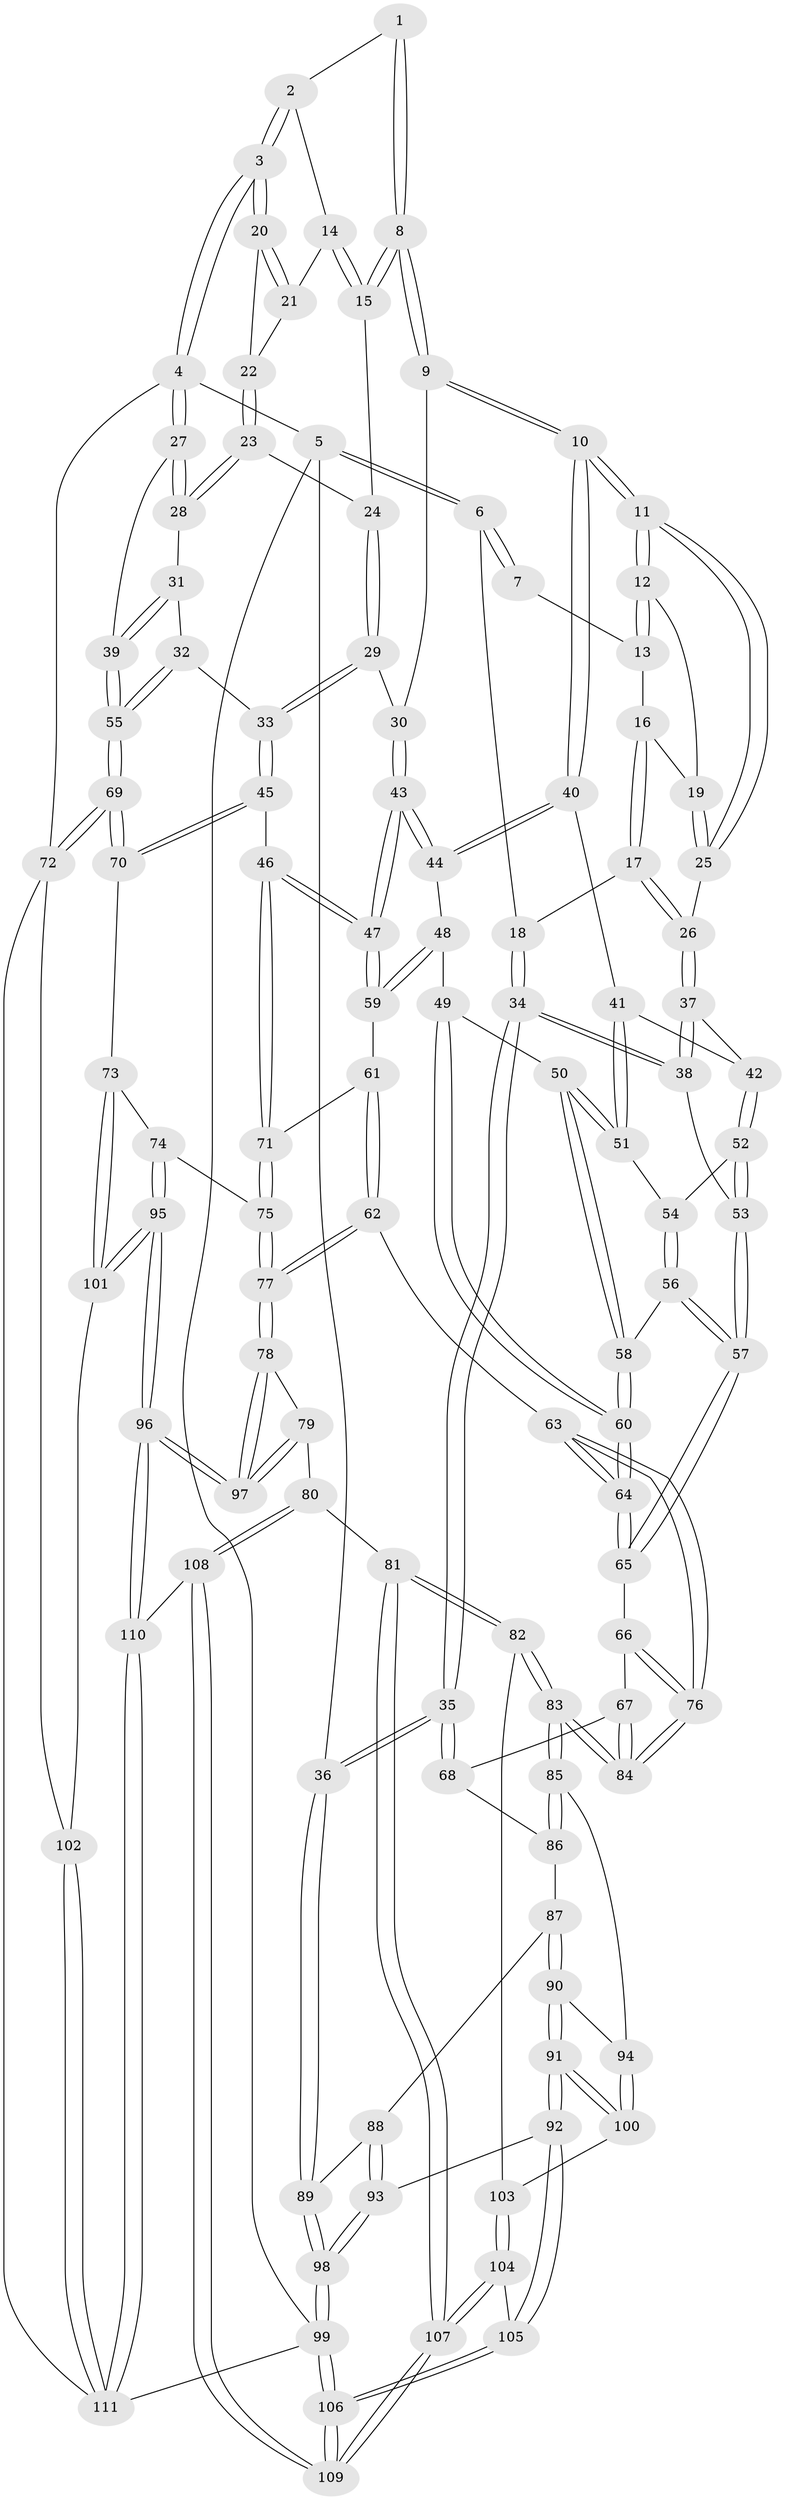 // coarse degree distribution, {4: 0.6, 2: 0.044444444444444446, 3: 0.28888888888888886, 5: 0.06666666666666667}
// Generated by graph-tools (version 1.1) at 2025/38/03/04/25 23:38:21]
// undirected, 111 vertices, 274 edges
graph export_dot {
  node [color=gray90,style=filled];
  1 [pos="+0.5767919389371999+0"];
  2 [pos="+0.8347003642912042+0"];
  3 [pos="+1+0"];
  4 [pos="+1+0"];
  5 [pos="+0+0"];
  6 [pos="+0+0"];
  7 [pos="+0.3490228862536501+0"];
  8 [pos="+0.6163812207376619+0.060931862216603655"];
  9 [pos="+0.6094456374236094+0.08476134913208504"];
  10 [pos="+0.46057114879655786+0.16232857181659785"];
  11 [pos="+0.4455053844600581+0.15499806148286438"];
  12 [pos="+0.39250092876999365+0.004430997323561527"];
  13 [pos="+0.3585875677752073+0"];
  14 [pos="+0.8050448065014996+0.04755704330508181"];
  15 [pos="+0.7722943569902936+0.06829172616395116"];
  16 [pos="+0.33311460879698307+0.009004541147198264"];
  17 [pos="+0.2624887922943691+0.14374393669507335"];
  18 [pos="+0.15054228660357477+0.07664979072749964"];
  19 [pos="+0.3436930150338748+0.11631071991663976"];
  20 [pos="+1+0"];
  21 [pos="+0.8377303996002358+0.05376713892096402"];
  22 [pos="+0.8845796978094698+0.11019353013489858"];
  23 [pos="+0.8838029574426988+0.13243731060884803"];
  24 [pos="+0.8090530915882327+0.14224678149504083"];
  25 [pos="+0.3429226562173293+0.1513708963988376"];
  26 [pos="+0.2872653360681165+0.16641071029506782"];
  27 [pos="+1+0.05656789071771255"];
  28 [pos="+0.8928067531315221+0.14446266959171478"];
  29 [pos="+0.7897194725102776+0.17581292157558917"];
  30 [pos="+0.6409514218398227+0.14883857519752733"];
  31 [pos="+0.8985334448374364+0.1912539491476127"];
  32 [pos="+0.8740228441483436+0.25927068379008067"];
  33 [pos="+0.8301784372023059+0.30669165090291794"];
  34 [pos="+0.07882008067304175+0.32307216844324615"];
  35 [pos="+0+0.4416783518939623"];
  36 [pos="+0+0.44594401580131826"];
  37 [pos="+0.27956620066805754+0.22237464861512077"];
  38 [pos="+0.19586070092613458+0.30970906378064"];
  39 [pos="+1+0.1914611877852829"];
  40 [pos="+0.45919779832967644+0.21729346683631745"];
  41 [pos="+0.44454691164780147+0.22659479114966832"];
  42 [pos="+0.33997214225106015+0.2761235492702854"];
  43 [pos="+0.6652358214045263+0.3099392652540792"];
  44 [pos="+0.49760269100771015+0.30776635816013737"];
  45 [pos="+0.8099782191257354+0.3590408231222593"];
  46 [pos="+0.7231876738803016+0.3635798952067932"];
  47 [pos="+0.6851810191048907+0.33232393919230063"];
  48 [pos="+0.4846577388325424+0.33056758695791105"];
  49 [pos="+0.4706548063803908+0.34252518021362033"];
  50 [pos="+0.4004715644098508+0.34333968298727735"];
  51 [pos="+0.3713580239485493+0.33047407777572085"];
  52 [pos="+0.34915473885000814+0.3241631716212705"];
  53 [pos="+0.2628113711591299+0.3597459917936048"];
  54 [pos="+0.35251591316451825+0.32659694447666326"];
  55 [pos="+1+0.22876877176789273"];
  56 [pos="+0.3467628434597486+0.40257266367942157"];
  57 [pos="+0.2894220435504407+0.4424977292311929"];
  58 [pos="+0.3826289077066983+0.405928656763192"];
  59 [pos="+0.5391615914438296+0.41387700653167814"];
  60 [pos="+0.4402060138128955+0.46064915719953414"];
  61 [pos="+0.5384285664359204+0.42179287526781334"];
  62 [pos="+0.46559926038689553+0.5172462865655654"];
  63 [pos="+0.45730821766381047+0.5149254984486964"];
  64 [pos="+0.44409598140364764+0.4899602212003982"];
  65 [pos="+0.2892056306957004+0.44389637151701694"];
  66 [pos="+0.2647647811363098+0.47935188010929275"];
  67 [pos="+0.17193308600086193+0.518684712496598"];
  68 [pos="+0.11323684034065332+0.5188602488247263"];
  69 [pos="+1+0.5349313443548132"];
  70 [pos="+1+0.5352818407510405"];
  71 [pos="+0.659928749273115+0.4874974449082635"];
  72 [pos="+1+0.8800062002573424"];
  73 [pos="+0.8682823190804196+0.6466995800243845"];
  74 [pos="+0.6417465690582856+0.6045758294220199"];
  75 [pos="+0.6257782365531422+0.5978774059660105"];
  76 [pos="+0.36940019551519643+0.5810307512096404"];
  77 [pos="+0.6038280976261357+0.6059212145178444"];
  78 [pos="+0.5987865494092102+0.6146819268867931"];
  79 [pos="+0.4856299309663084+0.7463929065866831"];
  80 [pos="+0.3844675300365459+0.7768146245840589"];
  81 [pos="+0.3722668192001976+0.7735356428602567"];
  82 [pos="+0.3638974919278697+0.7653906287288081"];
  83 [pos="+0.33319213924294283+0.7135930807027734"];
  84 [pos="+0.33279857656241985+0.670731747858988"];
  85 [pos="+0.3168859267763372+0.7116077361137799"];
  86 [pos="+0.16760692025787322+0.6475276063838522"];
  87 [pos="+0.15631823830486422+0.677987387079736"];
  88 [pos="+0.11845228051105514+0.6903614389378988"];
  89 [pos="+0+0.4713675678126208"];
  90 [pos="+0.1594788129591395+0.7057388679079514"];
  91 [pos="+0.10454156193917948+0.8044827739101893"];
  92 [pos="+0.08666109783249525+0.8100445416958482"];
  93 [pos="+0.057427919683780373+0.8037214376443419"];
  94 [pos="+0.21704172815269793+0.7303098542619909"];
  95 [pos="+0.7618232354516269+0.9084182851561521"];
  96 [pos="+0.7147565245093923+0.9700087758158149"];
  97 [pos="+0.6841353382902118+0.9305224250784876"];
  98 [pos="+0+0.7780715871824065"];
  99 [pos="+0+1"];
  100 [pos="+0.11806933467230184+0.8040797330260607"];
  101 [pos="+0.8200226668060845+0.8551817286047955"];
  102 [pos="+1+0.8869315915703423"];
  103 [pos="+0.18342727232430056+0.8188829749880044"];
  104 [pos="+0.2367926137303403+0.9309389821222702"];
  105 [pos="+0.11058027501510083+0.8572987081994844"];
  106 [pos="+0.17309859852699142+1"];
  107 [pos="+0.2554815783343237+0.9523339719048665"];
  108 [pos="+0.5487922838589022+1"];
  109 [pos="+0.21761782306644273+1"];
  110 [pos="+0.6729348073065832+1"];
  111 [pos="+0.6978019720505331+1"];
  1 -- 2;
  1 -- 8;
  1 -- 8;
  2 -- 3;
  2 -- 3;
  2 -- 14;
  3 -- 4;
  3 -- 4;
  3 -- 20;
  3 -- 20;
  4 -- 5;
  4 -- 27;
  4 -- 27;
  4 -- 72;
  5 -- 6;
  5 -- 6;
  5 -- 36;
  5 -- 99;
  6 -- 7;
  6 -- 7;
  6 -- 18;
  7 -- 13;
  8 -- 9;
  8 -- 9;
  8 -- 15;
  8 -- 15;
  9 -- 10;
  9 -- 10;
  9 -- 30;
  10 -- 11;
  10 -- 11;
  10 -- 40;
  10 -- 40;
  11 -- 12;
  11 -- 12;
  11 -- 25;
  11 -- 25;
  12 -- 13;
  12 -- 13;
  12 -- 19;
  13 -- 16;
  14 -- 15;
  14 -- 15;
  14 -- 21;
  15 -- 24;
  16 -- 17;
  16 -- 17;
  16 -- 19;
  17 -- 18;
  17 -- 26;
  17 -- 26;
  18 -- 34;
  18 -- 34;
  19 -- 25;
  19 -- 25;
  20 -- 21;
  20 -- 21;
  20 -- 22;
  21 -- 22;
  22 -- 23;
  22 -- 23;
  23 -- 24;
  23 -- 28;
  23 -- 28;
  24 -- 29;
  24 -- 29;
  25 -- 26;
  26 -- 37;
  26 -- 37;
  27 -- 28;
  27 -- 28;
  27 -- 39;
  28 -- 31;
  29 -- 30;
  29 -- 33;
  29 -- 33;
  30 -- 43;
  30 -- 43;
  31 -- 32;
  31 -- 39;
  31 -- 39;
  32 -- 33;
  32 -- 55;
  32 -- 55;
  33 -- 45;
  33 -- 45;
  34 -- 35;
  34 -- 35;
  34 -- 38;
  34 -- 38;
  35 -- 36;
  35 -- 36;
  35 -- 68;
  35 -- 68;
  36 -- 89;
  36 -- 89;
  37 -- 38;
  37 -- 38;
  37 -- 42;
  38 -- 53;
  39 -- 55;
  39 -- 55;
  40 -- 41;
  40 -- 44;
  40 -- 44;
  41 -- 42;
  41 -- 51;
  41 -- 51;
  42 -- 52;
  42 -- 52;
  43 -- 44;
  43 -- 44;
  43 -- 47;
  43 -- 47;
  44 -- 48;
  45 -- 46;
  45 -- 70;
  45 -- 70;
  46 -- 47;
  46 -- 47;
  46 -- 71;
  46 -- 71;
  47 -- 59;
  47 -- 59;
  48 -- 49;
  48 -- 59;
  48 -- 59;
  49 -- 50;
  49 -- 60;
  49 -- 60;
  50 -- 51;
  50 -- 51;
  50 -- 58;
  50 -- 58;
  51 -- 54;
  52 -- 53;
  52 -- 53;
  52 -- 54;
  53 -- 57;
  53 -- 57;
  54 -- 56;
  54 -- 56;
  55 -- 69;
  55 -- 69;
  56 -- 57;
  56 -- 57;
  56 -- 58;
  57 -- 65;
  57 -- 65;
  58 -- 60;
  58 -- 60;
  59 -- 61;
  60 -- 64;
  60 -- 64;
  61 -- 62;
  61 -- 62;
  61 -- 71;
  62 -- 63;
  62 -- 77;
  62 -- 77;
  63 -- 64;
  63 -- 64;
  63 -- 76;
  63 -- 76;
  64 -- 65;
  64 -- 65;
  65 -- 66;
  66 -- 67;
  66 -- 76;
  66 -- 76;
  67 -- 68;
  67 -- 84;
  67 -- 84;
  68 -- 86;
  69 -- 70;
  69 -- 70;
  69 -- 72;
  69 -- 72;
  70 -- 73;
  71 -- 75;
  71 -- 75;
  72 -- 102;
  72 -- 111;
  73 -- 74;
  73 -- 101;
  73 -- 101;
  74 -- 75;
  74 -- 95;
  74 -- 95;
  75 -- 77;
  75 -- 77;
  76 -- 84;
  76 -- 84;
  77 -- 78;
  77 -- 78;
  78 -- 79;
  78 -- 97;
  78 -- 97;
  79 -- 80;
  79 -- 97;
  79 -- 97;
  80 -- 81;
  80 -- 108;
  80 -- 108;
  81 -- 82;
  81 -- 82;
  81 -- 107;
  81 -- 107;
  82 -- 83;
  82 -- 83;
  82 -- 103;
  83 -- 84;
  83 -- 84;
  83 -- 85;
  83 -- 85;
  85 -- 86;
  85 -- 86;
  85 -- 94;
  86 -- 87;
  87 -- 88;
  87 -- 90;
  87 -- 90;
  88 -- 89;
  88 -- 93;
  88 -- 93;
  89 -- 98;
  89 -- 98;
  90 -- 91;
  90 -- 91;
  90 -- 94;
  91 -- 92;
  91 -- 92;
  91 -- 100;
  91 -- 100;
  92 -- 93;
  92 -- 105;
  92 -- 105;
  93 -- 98;
  93 -- 98;
  94 -- 100;
  94 -- 100;
  95 -- 96;
  95 -- 96;
  95 -- 101;
  95 -- 101;
  96 -- 97;
  96 -- 97;
  96 -- 110;
  96 -- 110;
  98 -- 99;
  98 -- 99;
  99 -- 106;
  99 -- 106;
  99 -- 111;
  100 -- 103;
  101 -- 102;
  102 -- 111;
  102 -- 111;
  103 -- 104;
  103 -- 104;
  104 -- 105;
  104 -- 107;
  104 -- 107;
  105 -- 106;
  105 -- 106;
  106 -- 109;
  106 -- 109;
  107 -- 109;
  107 -- 109;
  108 -- 109;
  108 -- 109;
  108 -- 110;
  110 -- 111;
  110 -- 111;
}
